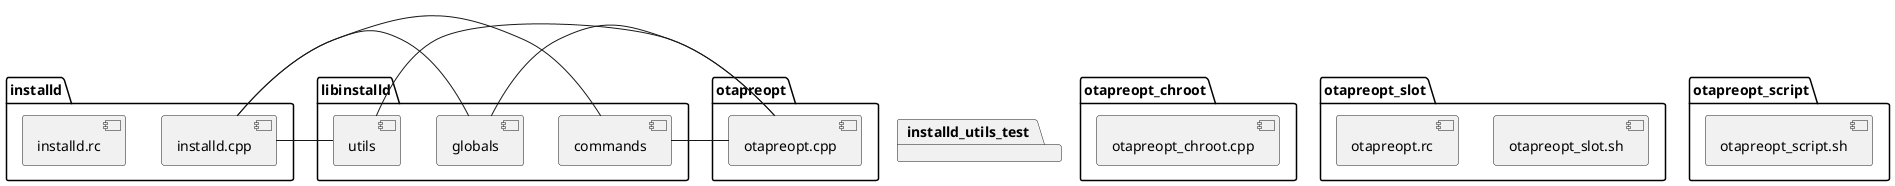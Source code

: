@startuml
package "libinstalld" {
[commands]
[globals]
[utils]
}
package "installd"{
[installd.cpp] - [commands]
[installd.cpp] - [globals]
[installd.cpp] - [utils]
[installd.rc]
}

package "otapreopt" {
[otapreopt.cpp] - [commands]
[otapreopt.cpp] - [globals]
[otapreopt.cpp] - [utils]
}
package "otapreopt_chroot" {
[otapreopt_chroot.cpp]
}

package "otapreopt_slot" {
[otapreopt_slot.sh]
[otapreopt.rc]
}
package "otapreopt_script" {
[otapreopt_script.sh]
}

package "installd_utils_test" {
[otapreopt.cpp]

}

@enduml

--------------------------------------------
@startuml

== Initialization ==

Alice -> Bob: Authentication Request
Bob --> Alice: Authentication Response

== Repetition ==

Alice -> Bob: Another authentication Request
Alice <-- Bob: another authentication Response

@enduml
